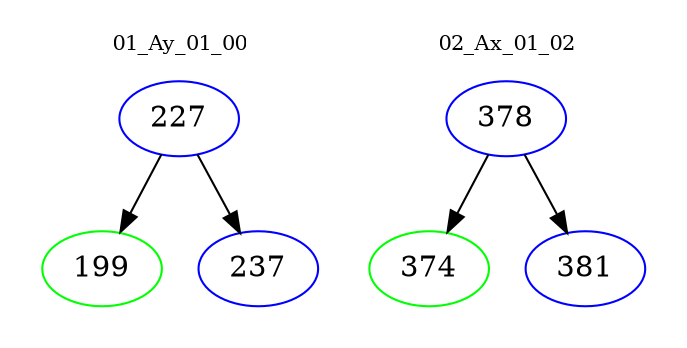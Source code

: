 digraph{
subgraph cluster_0 {
color = white
label = "01_Ay_01_00";
fontsize=10;
T0_227 [label="227", color="blue"]
T0_227 -> T0_199 [color="black"]
T0_199 [label="199", color="green"]
T0_227 -> T0_237 [color="black"]
T0_237 [label="237", color="blue"]
}
subgraph cluster_1 {
color = white
label = "02_Ax_01_02";
fontsize=10;
T1_378 [label="378", color="blue"]
T1_378 -> T1_374 [color="black"]
T1_374 [label="374", color="green"]
T1_378 -> T1_381 [color="black"]
T1_381 [label="381", color="blue"]
}
}
